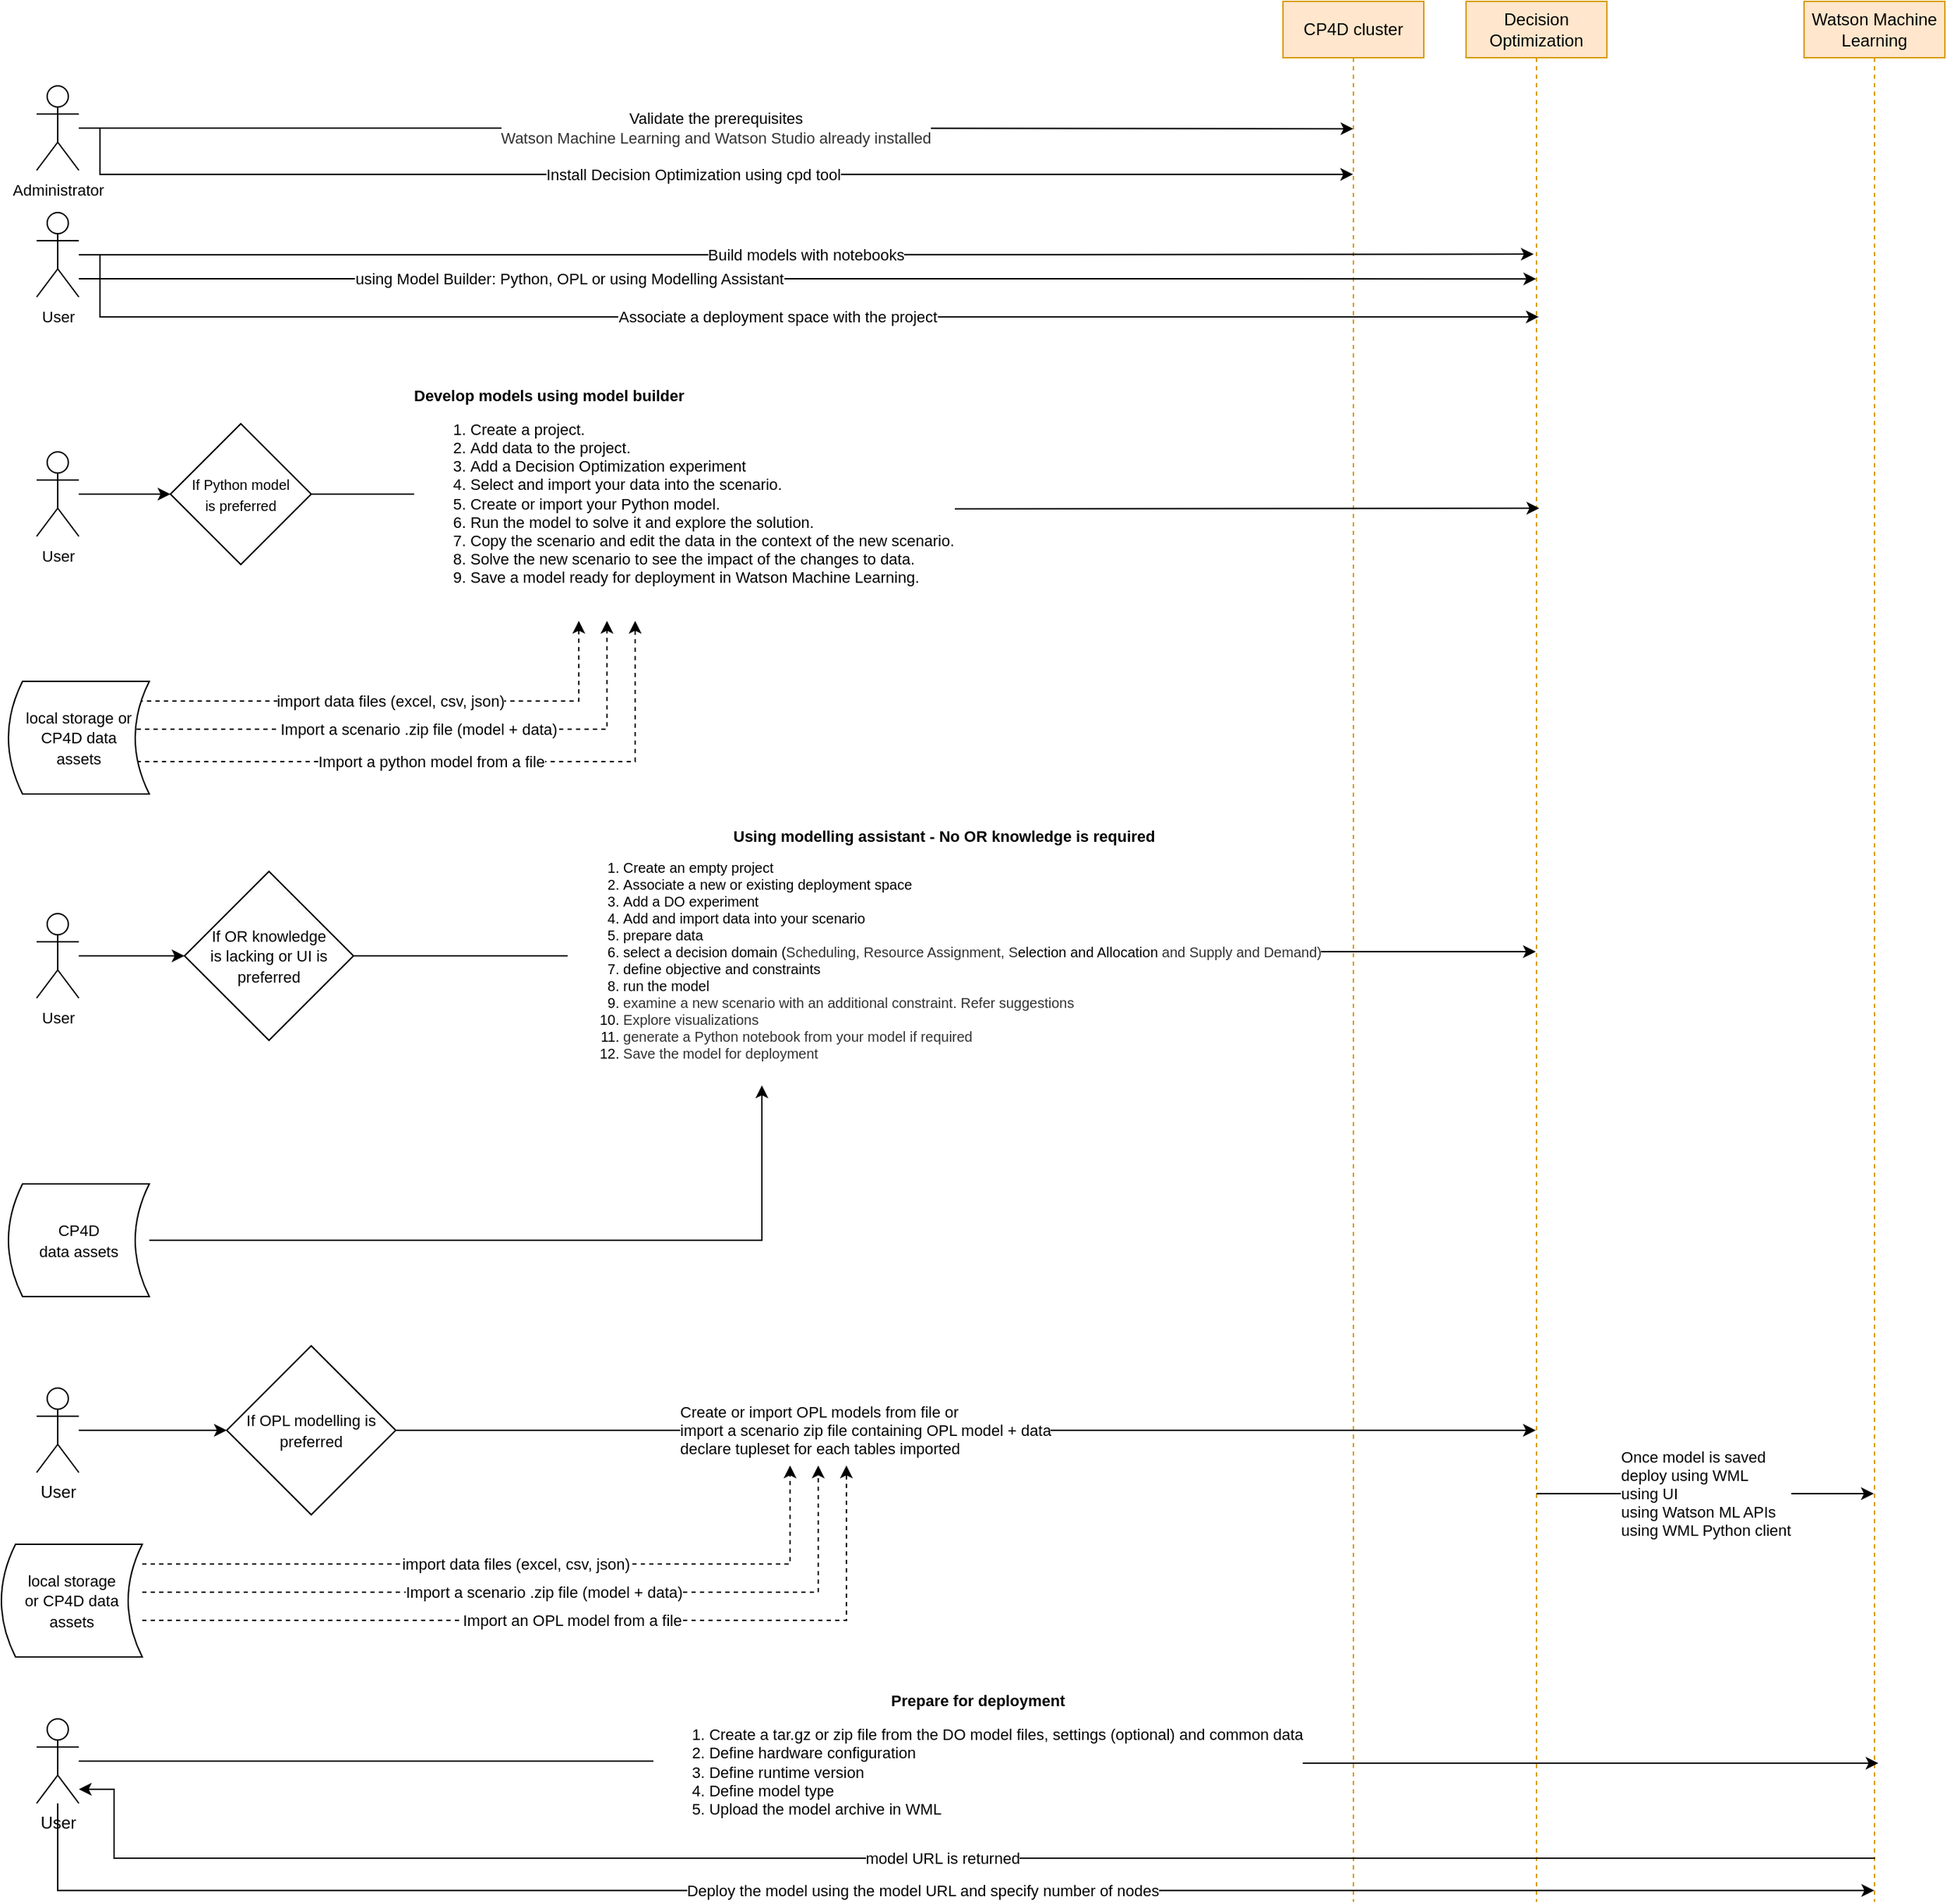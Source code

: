 <mxfile version="13.4.3" type="github">
  <diagram id="A9qVFweSYa7ZatIyQetM" name="Page-1">
    <mxGraphModel dx="-16" dy="432" grid="1" gridSize="10" guides="1" tooltips="1" connect="1" arrows="1" fold="1" page="1" pageScale="1" pageWidth="850" pageHeight="1100" math="0" shadow="0">
      <root>
        <mxCell id="0" />
        <mxCell id="1" parent="0" />
        <mxCell id="YG3Tn6ta5WFFAVIdYNT1-1" value="Decision Optimization" style="shape=umlLifeline;perimeter=lifelinePerimeter;whiteSpace=wrap;html=1;container=1;collapsible=0;recursiveResize=0;outlineConnect=0;fillColor=#ffe6cc;strokeColor=#d79b00;" vertex="1" parent="1">
          <mxGeometry x="2350" y="40" width="100" height="1350" as="geometry" />
        </mxCell>
        <mxCell id="YG3Tn6ta5WFFAVIdYNT1-4" value="&lt;font style=&quot;font-size: 11px&quot;&gt;Validate the prerequisites&lt;br&gt;&lt;font style=&quot;font-size: 11px&quot;&gt;&lt;span style=&quot;margin: 0px ; padding: 0px ; border: 0px ; vertical-align: baseline ; color: rgb(50 , 50 , 50)&quot;&gt;&lt;span class=&quot;keyword&quot; style=&quot;margin: 0px ; padding: 0px ; border: 0px ; vertical-align: baseline&quot;&gt;Watson Machine Learning&lt;/span&gt;&lt;/span&gt;&lt;span style=&quot;color: rgb(50 , 50 , 50)&quot;&gt;&amp;nbsp;and&amp;nbsp;&lt;/span&gt;&lt;span style=&quot;margin: 0px ; padding: 0px ; border: 0px ; vertical-align: baseline ; color: rgb(50 , 50 , 50)&quot;&gt;Watson Studio&lt;/span&gt;&lt;span style=&quot;color: rgb(50 , 50 , 50)&quot;&gt;&amp;nbsp;already installed&lt;/span&gt;&lt;/font&gt;&lt;/font&gt;" style="edgeStyle=orthogonalEdgeStyle;rounded=0;orthogonalLoop=1;jettySize=auto;html=1;entryX=0.5;entryY=0.067;entryDx=0;entryDy=0;entryPerimeter=0;" edge="1" parent="1" source="YG3Tn6ta5WFFAVIdYNT1-2" target="YG3Tn6ta5WFFAVIdYNT1-3">
          <mxGeometry relative="1" as="geometry" />
        </mxCell>
        <mxCell id="YG3Tn6ta5WFFAVIdYNT1-6" value="Install Decision Optimization using cpd tool" style="edgeStyle=orthogonalEdgeStyle;rounded=0;orthogonalLoop=1;jettySize=auto;html=1;entryX=0.498;entryY=0.091;entryDx=0;entryDy=0;entryPerimeter=0;" edge="1" parent="1" source="YG3Tn6ta5WFFAVIdYNT1-2" target="YG3Tn6ta5WFFAVIdYNT1-3">
          <mxGeometry relative="1" as="geometry">
            <Array as="points">
              <mxPoint x="1380" y="130" />
              <mxPoint x="1380" y="163" />
            </Array>
          </mxGeometry>
        </mxCell>
        <mxCell id="YG3Tn6ta5WFFAVIdYNT1-2" value="&lt;font style=&quot;font-size: 11px&quot;&gt;Administrator&lt;/font&gt;" style="shape=umlActor;verticalLabelPosition=bottom;verticalAlign=top;html=1;outlineConnect=0;" vertex="1" parent="1">
          <mxGeometry x="1335" y="100" width="30" height="60" as="geometry" />
        </mxCell>
        <mxCell id="YG3Tn6ta5WFFAVIdYNT1-42" value="&lt;div style=&quot;text-align: left&quot;&gt;Once model is saved&lt;/div&gt;&lt;div style=&quot;text-align: left&quot;&gt;deploy using WML&lt;/div&gt;&lt;div style=&quot;text-align: left&quot;&gt;using UI&lt;br&gt;&lt;/div&gt;&lt;div style=&quot;text-align: left&quot;&gt;using Watson ML APIs&lt;br&gt;using WML Python client&lt;br&gt;&lt;/div&gt;" style="edgeStyle=orthogonalEdgeStyle;rounded=0;orthogonalLoop=1;jettySize=auto;html=1;" edge="1" parent="1" source="YG3Tn6ta5WFFAVIdYNT1-1" target="YG3Tn6ta5WFFAVIdYNT1-41">
          <mxGeometry relative="1" as="geometry">
            <Array as="points">
              <mxPoint x="2470" y="1100" />
              <mxPoint x="2470" y="1100" />
            </Array>
          </mxGeometry>
        </mxCell>
        <mxCell id="YG3Tn6ta5WFFAVIdYNT1-3" value="CP4D cluster" style="shape=umlLifeline;perimeter=lifelinePerimeter;whiteSpace=wrap;html=1;container=1;collapsible=0;recursiveResize=0;outlineConnect=0;fillColor=#ffe6cc;strokeColor=#d79b00;" vertex="1" parent="1">
          <mxGeometry x="2220" y="40" width="100" height="1350" as="geometry" />
        </mxCell>
        <mxCell id="YG3Tn6ta5WFFAVIdYNT1-7" value="Build models with notebooks" style="edgeStyle=orthogonalEdgeStyle;rounded=0;orthogonalLoop=1;jettySize=auto;html=1;entryX=0.48;entryY=0.133;entryDx=0;entryDy=0;entryPerimeter=0;" edge="1" parent="1" source="YG3Tn6ta5WFFAVIdYNT1-5" target="YG3Tn6ta5WFFAVIdYNT1-1">
          <mxGeometry relative="1" as="geometry" />
        </mxCell>
        <mxCell id="YG3Tn6ta5WFFAVIdYNT1-8" style="edgeStyle=orthogonalEdgeStyle;rounded=0;orthogonalLoop=1;jettySize=auto;html=1;entryX=0.498;entryY=0.146;entryDx=0;entryDy=0;entryPerimeter=0;" edge="1" parent="1" source="YG3Tn6ta5WFFAVIdYNT1-5" target="YG3Tn6ta5WFFAVIdYNT1-1">
          <mxGeometry relative="1" as="geometry">
            <Array as="points">
              <mxPoint x="1920" y="237" />
              <mxPoint x="1920" y="237" />
            </Array>
          </mxGeometry>
        </mxCell>
        <mxCell id="YG3Tn6ta5WFFAVIdYNT1-9" value="using Model Builder: Python, OPL or using Modelling Assistant" style="edgeLabel;html=1;align=center;verticalAlign=middle;resizable=0;points=[];" vertex="1" connectable="0" parent="YG3Tn6ta5WFFAVIdYNT1-8">
          <mxGeometry x="-0.327" relative="1" as="geometry">
            <mxPoint as="offset" />
          </mxGeometry>
        </mxCell>
        <mxCell id="YG3Tn6ta5WFFAVIdYNT1-10" value="Associate a deployment space with the project" style="edgeStyle=orthogonalEdgeStyle;rounded=0;orthogonalLoop=1;jettySize=auto;html=1;entryX=0.516;entryY=0.166;entryDx=0;entryDy=0;entryPerimeter=0;" edge="1" parent="1" source="YG3Tn6ta5WFFAVIdYNT1-5" target="YG3Tn6ta5WFFAVIdYNT1-1">
          <mxGeometry relative="1" as="geometry">
            <Array as="points">
              <mxPoint x="1380" y="220" />
              <mxPoint x="1380" y="264" />
            </Array>
          </mxGeometry>
        </mxCell>
        <mxCell id="YG3Tn6ta5WFFAVIdYNT1-5" value="&lt;font style=&quot;font-size: 11px&quot;&gt;User&lt;/font&gt;" style="shape=umlActor;verticalLabelPosition=bottom;verticalAlign=top;html=1;outlineConnect=0;" vertex="1" parent="1">
          <mxGeometry x="1335" y="190" width="30" height="60" as="geometry" />
        </mxCell>
        <mxCell id="YG3Tn6ta5WFFAVIdYNT1-12" value="&lt;b&gt;Develop models using model builder&lt;/b&gt;&lt;br&gt;&lt;div&gt;&lt;ol&gt;&lt;li&gt;Create a project.&lt;/li&gt;&lt;li&gt;Add data to the project.&lt;/li&gt;&lt;li&gt;Add a Decision Optimization experiment&amp;nbsp;&lt;/li&gt;&lt;li&gt;Select and import your data into the scenario.&lt;/li&gt;&lt;li&gt;Create or import your Python model.&lt;/li&gt;&lt;li&gt;Run the model to solve it and explore the solution.&lt;/li&gt;&lt;li&gt;Copy the scenario and edit the data in the context of the new scenario.&lt;/li&gt;&lt;li&gt;Solve the new scenario to see the impact of the changes to data.&lt;/li&gt;&lt;li&gt;Save a model ready for deployment in Watson Machine Learning.&lt;/li&gt;&lt;/ol&gt;&lt;/div&gt;" style="edgeStyle=orthogonalEdgeStyle;rounded=0;orthogonalLoop=1;jettySize=auto;html=1;exitX=1;exitY=0.5;exitDx=0;exitDy=0;align=left;" edge="1" parent="1" source="YG3Tn6ta5WFFAVIdYNT1-23">
          <mxGeometry x="-0.839" relative="1" as="geometry">
            <mxPoint x="1930" y="440" as="sourcePoint" />
            <mxPoint x="2402" y="400" as="targetPoint" />
            <Array as="points" />
            <mxPoint as="offset" />
          </mxGeometry>
        </mxCell>
        <mxCell id="YG3Tn6ta5WFFAVIdYNT1-24" style="edgeStyle=orthogonalEdgeStyle;rounded=0;orthogonalLoop=1;jettySize=auto;html=1;entryX=0;entryY=0.5;entryDx=0;entryDy=0;" edge="1" parent="1" source="YG3Tn6ta5WFFAVIdYNT1-11" target="YG3Tn6ta5WFFAVIdYNT1-23">
          <mxGeometry relative="1" as="geometry" />
        </mxCell>
        <mxCell id="YG3Tn6ta5WFFAVIdYNT1-11" value="&lt;font style=&quot;font-size: 11px&quot;&gt;User&lt;/font&gt;" style="shape=umlActor;verticalLabelPosition=bottom;verticalAlign=top;html=1;outlineConnect=0;" vertex="1" parent="1">
          <mxGeometry x="1335" y="360" width="30" height="60" as="geometry" />
        </mxCell>
        <mxCell id="YG3Tn6ta5WFFAVIdYNT1-14" value="import data files (excel, csv, json)" style="edgeStyle=orthogonalEdgeStyle;rounded=0;orthogonalLoop=1;jettySize=auto;html=1;dashed=1;exitX=0.949;exitY=0.143;exitDx=0;exitDy=0;exitPerimeter=0;" edge="1" parent="1">
          <mxGeometry relative="1" as="geometry">
            <mxPoint x="1720" y="480" as="targetPoint" />
            <mxPoint x="1397.9" y="534.44" as="sourcePoint" />
            <Array as="points">
              <mxPoint x="1398" y="537" />
              <mxPoint x="1720" y="537" />
              <mxPoint x="1720" y="497" />
            </Array>
          </mxGeometry>
        </mxCell>
        <mxCell id="YG3Tn6ta5WFFAVIdYNT1-15" value="Import a scenario .zip file (model + data)" style="edgeStyle=orthogonalEdgeStyle;rounded=0;orthogonalLoop=1;jettySize=auto;html=1;dashed=1;exitX=0.85;exitY=0.5;exitDx=0;exitDy=0;exitPerimeter=0;" edge="1" parent="1" source="YG3Tn6ta5WFFAVIdYNT1-13">
          <mxGeometry relative="1" as="geometry">
            <mxPoint x="1740" y="480" as="targetPoint" />
            <Array as="points">
              <mxPoint x="1400" y="557" />
              <mxPoint x="1740" y="557" />
              <mxPoint x="1740" y="497" />
            </Array>
          </mxGeometry>
        </mxCell>
        <mxCell id="YG3Tn6ta5WFFAVIdYNT1-17" value="Import a python model from a file" style="edgeStyle=orthogonalEdgeStyle;rounded=0;orthogonalLoop=1;jettySize=auto;html=1;dashed=1;exitX=0.65;exitY=0.838;exitDx=0;exitDy=0;exitPerimeter=0;" edge="1" parent="1" source="YG3Tn6ta5WFFAVIdYNT1-13">
          <mxGeometry relative="1" as="geometry">
            <mxPoint x="1760" y="480" as="targetPoint" />
            <Array as="points">
              <mxPoint x="1380" y="580" />
              <mxPoint x="1760" y="580" />
            </Array>
          </mxGeometry>
        </mxCell>
        <mxCell id="YG3Tn6ta5WFFAVIdYNT1-13" value="&lt;font style=&quot;font-size: 11px&quot;&gt;local storage or CP4D data &lt;br&gt;assets&lt;/font&gt;" style="shape=dataStorage;whiteSpace=wrap;html=1;" vertex="1" parent="1">
          <mxGeometry x="1315" y="523" width="100" height="80" as="geometry" />
        </mxCell>
        <mxCell id="YG3Tn6ta5WFFAVIdYNT1-19" value="&lt;font&gt;&lt;font style=&quot;font-size: 11px&quot;&gt;&lt;b&gt;Using modelling assistant - No OR knowledge is required&lt;/b&gt;&lt;/font&gt;&lt;br&gt;&lt;/font&gt;&lt;ol style=&quot;font-size: 10px&quot;&gt;&lt;li style=&quot;text-align: left&quot;&gt;&lt;font style=&quot;font-size: 10px&quot;&gt;Create an empty project&lt;/font&gt;&lt;/li&gt;&lt;li style=&quot;text-align: left&quot;&gt;&lt;font style=&quot;font-size: 10px&quot;&gt;Associate a new or existing deployment space&lt;/font&gt;&lt;/li&gt;&lt;li style=&quot;text-align: left&quot;&gt;&lt;font style=&quot;font-size: 10px&quot;&gt;Add a DO experiment&lt;/font&gt;&lt;/li&gt;&lt;li style=&quot;text-align: left&quot;&gt;&lt;font style=&quot;font-size: 10px&quot;&gt;Add and import data into your scenario&lt;/font&gt;&lt;/li&gt;&lt;li style=&quot;text-align: left&quot;&gt;&lt;font style=&quot;font-size: 10px&quot;&gt;prepare data&lt;/font&gt;&lt;/li&gt;&lt;li style=&quot;text-align: left&quot;&gt;&lt;font style=&quot;font-size: 10px&quot;&gt;&lt;font style=&quot;font-size: 10px&quot;&gt;select a decision domain (&lt;span style=&quot;margin: 0px ; padding: 0px ; border: 0px ; vertical-align: baseline ; color: rgb(50 , 50 , 50) ; font-family: , &amp;#34;helvetica neue&amp;#34; , &amp;#34;arial&amp;#34; , sans-serif&quot;&gt;Scheduling&lt;/span&gt;&lt;span style=&quot;color: rgb(50 , 50 , 50) ; font-family: , &amp;#34;helvetica neue&amp;#34; , &amp;#34;arial&amp;#34; , sans-serif&quot;&gt;,&amp;nbsp;&lt;/span&gt;&lt;span style=&quot;margin: 0px ; padding: 0px ; border: 0px ; vertical-align: baseline ; color: rgb(50 , 50 , 50) ; font-family: , &amp;#34;helvetica neue&amp;#34; , &amp;#34;arial&amp;#34; , sans-serif&quot;&gt;Resource Assignment&lt;/span&gt;&lt;span style=&quot;color: rgb(50 , 50 , 50) ; font-family: , &amp;#34;helvetica neue&amp;#34; , &amp;#34;arial&amp;#34; , sans-serif&quot;&gt;,&amp;nbsp;&lt;/span&gt;&lt;span style=&quot;margin: 0px ; padding: 0px ; border: 0px ; vertical-align: baseline ; color: rgb(50 , 50 , 50) ; font-family: , &amp;#34;helvetica neue&amp;#34; , &amp;#34;arial&amp;#34; , sans-serif&quot;&gt;S&lt;/span&gt;&lt;/font&gt;election and Allocation&lt;span style=&quot;color: rgb(50 , 50 , 50)&quot;&gt;&amp;nbsp;and&amp;nbsp;&lt;/span&gt;&lt;span style=&quot;margin: 0px ; padding: 0px ; border: 0px ; vertical-align: baseline ; color: rgb(50 , 50 , 50)&quot;&gt;Supply and Demand)&lt;/span&gt;&lt;/font&gt;&lt;/li&gt;&lt;li style=&quot;text-align: left&quot;&gt;&lt;font style=&quot;font-size: 10px&quot;&gt;define objective and constraints&lt;/font&gt;&lt;/li&gt;&lt;li style=&quot;text-align: left&quot;&gt;&lt;font style=&quot;font-size: 10px&quot;&gt;run the model&lt;/font&gt;&lt;/li&gt;&lt;li style=&quot;text-align: left&quot;&gt;&lt;font style=&quot;font-size: 10px&quot;&gt;&lt;span style=&quot;margin: 0px ; padding: 0px ; border: 0px ; vertical-align: baseline ; color: rgb(50 , 50 , 50) ; font-family: , &amp;#34;helvetica neue&amp;#34; , &amp;#34;arial&amp;#34; , sans-serif&quot;&gt;&lt;font style=&quot;font-size: 10px&quot;&gt;examine a new scenario with an additional constraint. Refer suggestions&lt;/font&gt;&lt;/span&gt;&lt;br&gt;&lt;/font&gt;&lt;/li&gt;&lt;li style=&quot;text-align: left&quot;&gt;&lt;span style=&quot;margin: 0px ; padding: 0px ; border: 0px ; vertical-align: baseline ; color: rgb(50 , 50 , 50) ; font-family: , &amp;#34;helvetica neue&amp;#34; , &amp;#34;arial&amp;#34; , sans-serif&quot;&gt;&lt;font style=&quot;font-size: 10px&quot;&gt;Explore visualizations&lt;/font&gt;&lt;/span&gt;&lt;/li&gt;&lt;li style=&quot;text-align: left&quot;&gt;&lt;span style=&quot;margin: 0px ; padding: 0px ; border: 0px ; vertical-align: baseline ; color: rgb(50 , 50 , 50) ; font-family: , &amp;#34;helvetica neue&amp;#34; , &amp;#34;arial&amp;#34; , sans-serif&quot;&gt;&lt;font style=&quot;font-size: 10px&quot;&gt;generate a Python&amp;nbsp;&lt;span class=&quot;keyword&quot; style=&quot;margin: 0px ; padding: 0px ; border: 0px ; vertical-align: baseline ; font-family: , &amp;#34;helvetica neue&amp;#34; , &amp;#34;arial&amp;#34; , sans-serif&quot;&gt;notebook&lt;/span&gt;&lt;span style=&quot;font-family: , &amp;#34;helvetica neue&amp;#34; , &amp;#34;arial&amp;#34; , sans-serif&quot;&gt;&amp;nbsp;from your model&amp;nbsp;if required&lt;/span&gt;&lt;br&gt;&lt;/font&gt;&lt;/span&gt;&lt;/li&gt;&lt;li style=&quot;text-align: left&quot;&gt;&lt;span style=&quot;margin: 0px ; padding: 0px ; border: 0px ; vertical-align: baseline ; color: rgb(50 , 50 , 50)&quot;&gt;&lt;font style=&quot;font-size: 10px&quot;&gt;&lt;span style=&quot;font-family: , &amp;#34;helvetica neue&amp;#34; , &amp;#34;arial&amp;#34; , sans-serif&quot;&gt;Save the model for deployment&lt;/span&gt;&lt;/font&gt;&lt;/span&gt;&lt;/li&gt;&lt;/ol&gt;" style="edgeStyle=orthogonalEdgeStyle;rounded=0;orthogonalLoop=1;jettySize=auto;html=1;exitX=1;exitY=0.5;exitDx=0;exitDy=0;" edge="1" parent="1" source="YG3Tn6ta5WFFAVIdYNT1-25" target="YG3Tn6ta5WFFAVIdYNT1-1">
          <mxGeometry relative="1" as="geometry" />
        </mxCell>
        <mxCell id="YG3Tn6ta5WFFAVIdYNT1-26" style="edgeStyle=orthogonalEdgeStyle;rounded=0;orthogonalLoop=1;jettySize=auto;html=1;entryX=0;entryY=0.5;entryDx=0;entryDy=0;" edge="1" parent="1" source="YG3Tn6ta5WFFAVIdYNT1-18" target="YG3Tn6ta5WFFAVIdYNT1-25">
          <mxGeometry relative="1" as="geometry" />
        </mxCell>
        <mxCell id="YG3Tn6ta5WFFAVIdYNT1-18" value="&lt;font style=&quot;font-size: 11px&quot;&gt;User&lt;/font&gt;" style="shape=umlActor;verticalLabelPosition=bottom;verticalAlign=top;html=1;outlineConnect=0;" vertex="1" parent="1">
          <mxGeometry x="1335" y="688" width="30" height="60" as="geometry" />
        </mxCell>
        <mxCell id="YG3Tn6ta5WFFAVIdYNT1-21" style="edgeStyle=orthogonalEdgeStyle;rounded=0;orthogonalLoop=1;jettySize=auto;html=1;" edge="1" parent="1" source="YG3Tn6ta5WFFAVIdYNT1-20">
          <mxGeometry relative="1" as="geometry">
            <mxPoint x="1850" y="810" as="targetPoint" />
            <Array as="points">
              <mxPoint x="1850" y="920" />
              <mxPoint x="1850" y="810" />
            </Array>
          </mxGeometry>
        </mxCell>
        <mxCell id="YG3Tn6ta5WFFAVIdYNT1-20" value="&lt;font style=&quot;font-size: 11px&quot;&gt;CP4D &lt;br&gt;data assets&lt;/font&gt;" style="shape=dataStorage;whiteSpace=wrap;html=1;" vertex="1" parent="1">
          <mxGeometry x="1315" y="880" width="100" height="80" as="geometry" />
        </mxCell>
        <mxCell id="YG3Tn6ta5WFFAVIdYNT1-23" value="&lt;font style=&quot;font-size: 10px&quot;&gt;If Python model &lt;br&gt;is preferred&lt;/font&gt;" style="rhombus;whiteSpace=wrap;html=1;" vertex="1" parent="1">
          <mxGeometry x="1430" y="340" width="100" height="100" as="geometry" />
        </mxCell>
        <mxCell id="YG3Tn6ta5WFFAVIdYNT1-25" value="&lt;font style=&quot;font-size: 11px&quot;&gt;If OR knowledge &lt;br&gt;is lacking or UI is &lt;br&gt;preferred&lt;/font&gt;" style="rhombus;whiteSpace=wrap;html=1;" vertex="1" parent="1">
          <mxGeometry x="1440" y="658" width="120" height="120" as="geometry" />
        </mxCell>
        <mxCell id="YG3Tn6ta5WFFAVIdYNT1-33" style="edgeStyle=orthogonalEdgeStyle;rounded=0;orthogonalLoop=1;jettySize=auto;html=1;entryX=0;entryY=0.5;entryDx=0;entryDy=0;" edge="1" parent="1" source="YG3Tn6ta5WFFAVIdYNT1-31" target="YG3Tn6ta5WFFAVIdYNT1-32">
          <mxGeometry relative="1" as="geometry" />
        </mxCell>
        <mxCell id="YG3Tn6ta5WFFAVIdYNT1-31" value="User" style="shape=umlActor;verticalLabelPosition=bottom;verticalAlign=top;html=1;outlineConnect=0;" vertex="1" parent="1">
          <mxGeometry x="1335" y="1025" width="30" height="60" as="geometry" />
        </mxCell>
        <mxCell id="YG3Tn6ta5WFFAVIdYNT1-34" value="Create or import OPL models from file or &lt;br&gt;import a scenario zip file containing OPL model + data&lt;br&gt;declare tupleset for each tables imported" style="edgeStyle=orthogonalEdgeStyle;rounded=0;orthogonalLoop=1;jettySize=auto;html=1;align=left;" edge="1" parent="1" source="YG3Tn6ta5WFFAVIdYNT1-32" target="YG3Tn6ta5WFFAVIdYNT1-1">
          <mxGeometry x="-0.012" y="-200" relative="1" as="geometry">
            <Array as="points">
              <mxPoint x="1990" y="1055" />
              <mxPoint x="1990" y="1055" />
            </Array>
            <mxPoint x="-200" y="-200" as="offset" />
          </mxGeometry>
        </mxCell>
        <mxCell id="YG3Tn6ta5WFFAVIdYNT1-32" value="&lt;font style=&quot;font-size: 11px&quot;&gt;If OPL modelling is preferred&lt;/font&gt;" style="rhombus;whiteSpace=wrap;html=1;" vertex="1" parent="1">
          <mxGeometry x="1470" y="995" width="120" height="120" as="geometry" />
        </mxCell>
        <mxCell id="YG3Tn6ta5WFFAVIdYNT1-36" value="import data files (excel, csv, json)" style="edgeStyle=orthogonalEdgeStyle;rounded=0;orthogonalLoop=1;jettySize=auto;html=1;dashed=1;" edge="1" parent="1" source="YG3Tn6ta5WFFAVIdYNT1-40">
          <mxGeometry relative="1" as="geometry">
            <mxPoint x="1870" y="1080" as="targetPoint" />
            <Array as="points">
              <mxPoint x="1870" y="1150" />
              <mxPoint x="1870" y="1110" />
            </Array>
          </mxGeometry>
        </mxCell>
        <mxCell id="YG3Tn6ta5WFFAVIdYNT1-37" value="Import a scenario .zip file (model + data)" style="edgeStyle=orthogonalEdgeStyle;rounded=0;orthogonalLoop=1;jettySize=auto;html=1;dashed=1;" edge="1" parent="1" source="YG3Tn6ta5WFFAVIdYNT1-40">
          <mxGeometry relative="1" as="geometry">
            <mxPoint x="1890" y="1080" as="targetPoint" />
            <Array as="points">
              <mxPoint x="1890" y="1170" />
            </Array>
          </mxGeometry>
        </mxCell>
        <mxCell id="YG3Tn6ta5WFFAVIdYNT1-38" value="Import an OPL model from a file" style="edgeStyle=orthogonalEdgeStyle;rounded=0;orthogonalLoop=1;jettySize=auto;html=1;dashed=1;" edge="1" parent="1" source="YG3Tn6ta5WFFAVIdYNT1-40">
          <mxGeometry relative="1" as="geometry">
            <mxPoint x="1910" y="1080" as="targetPoint" />
            <Array as="points">
              <mxPoint x="1910" y="1190" />
              <mxPoint x="1910" y="1110" />
            </Array>
          </mxGeometry>
        </mxCell>
        <mxCell id="YG3Tn6ta5WFFAVIdYNT1-40" value="&lt;font style=&quot;font-size: 11px&quot;&gt;local storage&lt;br&gt;or CP4D data assets&lt;/font&gt;" style="shape=dataStorage;whiteSpace=wrap;html=1;" vertex="1" parent="1">
          <mxGeometry x="1310" y="1136" width="100" height="80" as="geometry" />
        </mxCell>
        <mxCell id="YG3Tn6ta5WFFAVIdYNT1-41" value="Watson Machine Learning" style="shape=umlLifeline;perimeter=lifelinePerimeter;whiteSpace=wrap;html=1;container=1;collapsible=0;recursiveResize=0;outlineConnect=0;fillColor=#ffe6cc;strokeColor=#d79b00;" vertex="1" parent="1">
          <mxGeometry x="2590" y="40" width="100" height="1350" as="geometry" />
        </mxCell>
        <mxCell id="YG3Tn6ta5WFFAVIdYNT1-44" value="&lt;b&gt;Prepare for deployment&lt;/b&gt;&lt;br&gt;&lt;ol&gt;&lt;li style=&quot;text-align: left&quot;&gt;Create a tar.gz or zip file from the DO model files, settings (optional) and common data&lt;/li&gt;&lt;li style=&quot;text-align: left&quot;&gt;Define hardware configuration&lt;/li&gt;&lt;li style=&quot;text-align: left&quot;&gt;Define runtime version&lt;/li&gt;&lt;li style=&quot;text-align: left&quot;&gt;Define model type&lt;/li&gt;&lt;li style=&quot;text-align: left&quot;&gt;Upload the model archive in WML&lt;/li&gt;&lt;/ol&gt;" style="edgeStyle=orthogonalEdgeStyle;rounded=0;orthogonalLoop=1;jettySize=auto;html=1;entryX=0.528;entryY=0.927;entryDx=0;entryDy=0;entryPerimeter=0;" edge="1" parent="1" source="YG3Tn6ta5WFFAVIdYNT1-43" target="YG3Tn6ta5WFFAVIdYNT1-41">
          <mxGeometry relative="1" as="geometry" />
        </mxCell>
        <mxCell id="YG3Tn6ta5WFFAVIdYNT1-45" value="model URL is returned" style="edgeStyle=orthogonalEdgeStyle;rounded=0;orthogonalLoop=1;jettySize=auto;html=1;entryX=0.504;entryY=0.977;entryDx=0;entryDy=0;entryPerimeter=0;startArrow=classic;startFill=1;endArrow=none;endFill=0;" edge="1" parent="1" source="YG3Tn6ta5WFFAVIdYNT1-43" target="YG3Tn6ta5WFFAVIdYNT1-41">
          <mxGeometry relative="1" as="geometry">
            <Array as="points">
              <mxPoint x="1390" y="1310" />
              <mxPoint x="1390" y="1359" />
            </Array>
          </mxGeometry>
        </mxCell>
        <mxCell id="YG3Tn6ta5WFFAVIdYNT1-46" value="Deploy the model using the model URL and specify number of nodes" style="edgeStyle=orthogonalEdgeStyle;rounded=0;orthogonalLoop=1;jettySize=auto;html=1;entryX=0.498;entryY=0.994;entryDx=0;entryDy=0;entryPerimeter=0;startArrow=none;startFill=0;endArrow=classic;endFill=1;" edge="1" parent="1" source="YG3Tn6ta5WFFAVIdYNT1-43" target="YG3Tn6ta5WFFAVIdYNT1-41">
          <mxGeometry relative="1" as="geometry">
            <Array as="points">
              <mxPoint x="1350" y="1382" />
            </Array>
          </mxGeometry>
        </mxCell>
        <mxCell id="YG3Tn6ta5WFFAVIdYNT1-43" value="User" style="shape=umlActor;verticalLabelPosition=bottom;verticalAlign=top;html=1;outlineConnect=0;" vertex="1" parent="1">
          <mxGeometry x="1335" y="1260" width="30" height="60" as="geometry" />
        </mxCell>
      </root>
    </mxGraphModel>
  </diagram>
</mxfile>
